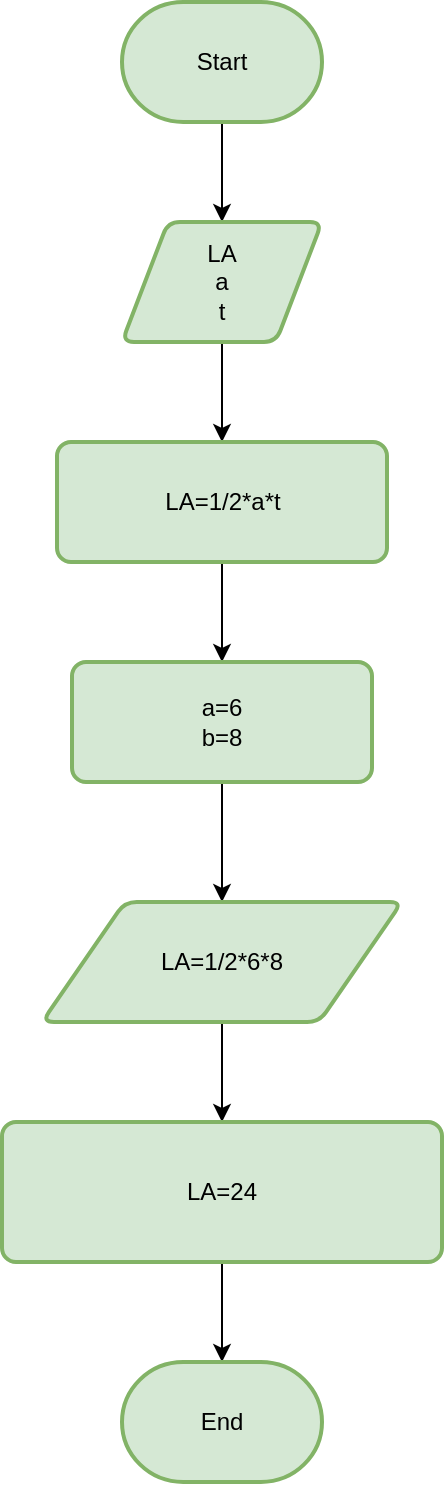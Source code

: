 <mxfile version="22.0.4" type="github">
  <diagram name="Page-1" id="INn6_hTowsTmJgk1za4G">
    <mxGraphModel dx="880" dy="470" grid="1" gridSize="10" guides="1" tooltips="1" connect="1" arrows="1" fold="1" page="1" pageScale="1" pageWidth="850" pageHeight="1100" math="0" shadow="0">
      <root>
        <mxCell id="0" />
        <mxCell id="1" parent="0" />
        <mxCell id="9RJHx6sqAe9KUNpv6NSU-3" value="" style="edgeStyle=orthogonalEdgeStyle;rounded=0;orthogonalLoop=1;jettySize=auto;html=1;" edge="1" parent="1" source="9RJHx6sqAe9KUNpv6NSU-1" target="9RJHx6sqAe9KUNpv6NSU-2">
          <mxGeometry relative="1" as="geometry" />
        </mxCell>
        <mxCell id="9RJHx6sqAe9KUNpv6NSU-1" value="Start" style="strokeWidth=2;html=1;shape=mxgraph.flowchart.terminator;whiteSpace=wrap;fillColor=#d5e8d4;strokeColor=#82b366;" vertex="1" parent="1">
          <mxGeometry x="330" y="10" width="100" height="60" as="geometry" />
        </mxCell>
        <mxCell id="9RJHx6sqAe9KUNpv6NSU-5" value="" style="edgeStyle=orthogonalEdgeStyle;rounded=0;orthogonalLoop=1;jettySize=auto;html=1;" edge="1" parent="1" source="9RJHx6sqAe9KUNpv6NSU-2" target="9RJHx6sqAe9KUNpv6NSU-4">
          <mxGeometry relative="1" as="geometry" />
        </mxCell>
        <mxCell id="9RJHx6sqAe9KUNpv6NSU-2" value="&lt;div&gt;LA&lt;/div&gt;&lt;div&gt;a&lt;/div&gt;&lt;div&gt;t&lt;br&gt;&lt;/div&gt;" style="shape=parallelogram;html=1;strokeWidth=2;perimeter=parallelogramPerimeter;whiteSpace=wrap;rounded=1;arcSize=12;size=0.23;fillColor=#d5e8d4;strokeColor=#82b366;" vertex="1" parent="1">
          <mxGeometry x="330" y="120" width="100" height="60" as="geometry" />
        </mxCell>
        <mxCell id="9RJHx6sqAe9KUNpv6NSU-7" value="" style="edgeStyle=orthogonalEdgeStyle;rounded=0;orthogonalLoop=1;jettySize=auto;html=1;" edge="1" parent="1" source="9RJHx6sqAe9KUNpv6NSU-4" target="9RJHx6sqAe9KUNpv6NSU-6">
          <mxGeometry relative="1" as="geometry" />
        </mxCell>
        <mxCell id="9RJHx6sqAe9KUNpv6NSU-4" value="LA=1/2*a*t" style="rounded=1;whiteSpace=wrap;html=1;absoluteArcSize=1;arcSize=14;strokeWidth=2;fillColor=#d5e8d4;strokeColor=#82b366;" vertex="1" parent="1">
          <mxGeometry x="297.5" y="230" width="165" height="60" as="geometry" />
        </mxCell>
        <mxCell id="9RJHx6sqAe9KUNpv6NSU-10" value="" style="edgeStyle=orthogonalEdgeStyle;rounded=0;orthogonalLoop=1;jettySize=auto;html=1;" edge="1" parent="1" source="9RJHx6sqAe9KUNpv6NSU-6" target="9RJHx6sqAe9KUNpv6NSU-9">
          <mxGeometry relative="1" as="geometry" />
        </mxCell>
        <mxCell id="9RJHx6sqAe9KUNpv6NSU-6" value="&lt;div&gt;a=6&lt;/div&gt;&lt;div&gt;b=8&lt;br&gt;&lt;/div&gt;" style="rounded=1;whiteSpace=wrap;html=1;absoluteArcSize=1;arcSize=14;strokeWidth=2;fillColor=#d5e8d4;strokeColor=#82b366;" vertex="1" parent="1">
          <mxGeometry x="305" y="340" width="150" height="60" as="geometry" />
        </mxCell>
        <mxCell id="9RJHx6sqAe9KUNpv6NSU-12" value="" style="edgeStyle=orthogonalEdgeStyle;rounded=0;orthogonalLoop=1;jettySize=auto;html=1;" edge="1" parent="1" source="9RJHx6sqAe9KUNpv6NSU-9" target="9RJHx6sqAe9KUNpv6NSU-11">
          <mxGeometry relative="1" as="geometry" />
        </mxCell>
        <mxCell id="9RJHx6sqAe9KUNpv6NSU-9" value="LA=1/2*6*8" style="shape=parallelogram;html=1;strokeWidth=2;perimeter=parallelogramPerimeter;whiteSpace=wrap;rounded=1;arcSize=12;size=0.23;fillColor=#d5e8d4;strokeColor=#82b366;" vertex="1" parent="1">
          <mxGeometry x="290" y="460" width="180" height="60" as="geometry" />
        </mxCell>
        <mxCell id="9RJHx6sqAe9KUNpv6NSU-14" value="" style="edgeStyle=orthogonalEdgeStyle;rounded=0;orthogonalLoop=1;jettySize=auto;html=1;" edge="1" parent="1" source="9RJHx6sqAe9KUNpv6NSU-11" target="9RJHx6sqAe9KUNpv6NSU-13">
          <mxGeometry relative="1" as="geometry" />
        </mxCell>
        <mxCell id="9RJHx6sqAe9KUNpv6NSU-11" value="LA=24" style="rounded=1;whiteSpace=wrap;html=1;absoluteArcSize=1;arcSize=14;strokeWidth=2;fillColor=#d5e8d4;strokeColor=#82b366;" vertex="1" parent="1">
          <mxGeometry x="270" y="570" width="220" height="70" as="geometry" />
        </mxCell>
        <mxCell id="9RJHx6sqAe9KUNpv6NSU-13" value="End" style="strokeWidth=2;html=1;shape=mxgraph.flowchart.terminator;whiteSpace=wrap;fillColor=#d5e8d4;strokeColor=#82b366;" vertex="1" parent="1">
          <mxGeometry x="330" y="690" width="100" height="60" as="geometry" />
        </mxCell>
      </root>
    </mxGraphModel>
  </diagram>
</mxfile>
